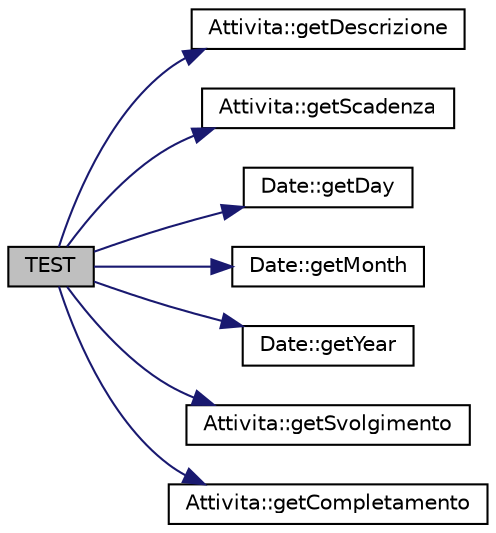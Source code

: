 digraph "TEST"
{
 // LATEX_PDF_SIZE
  edge [fontname="Helvetica",fontsize="10",labelfontname="Helvetica",labelfontsize="10"];
  node [fontname="Helvetica",fontsize="10",shape=record];
  rankdir="LR";
  Node2 [label="TEST",height=0.2,width=0.4,color="black", fillcolor="grey75", style="filled", fontcolor="black",tooltip=" "];
  Node2 -> Node3 [color="midnightblue",fontsize="10",style="solid",fontname="Helvetica"];
  Node3 [label="Attivita::getDescrizione",height=0.2,width=0.4,color="black", fillcolor="white", style="filled",URL="$class_attivita.html#aa51912a82f36d8beb03ef440bace68c8",tooltip="acquisizione descrizione dell'attivita'"];
  Node2 -> Node4 [color="midnightblue",fontsize="10",style="solid",fontname="Helvetica"];
  Node4 [label="Attivita::getScadenza",height=0.2,width=0.4,color="black", fillcolor="white", style="filled",URL="$class_attivita.html#a1622c90b07bf0d640e092cb99adb0eff",tooltip="acquisizione della data di scadenza dell'attivita'"];
  Node2 -> Node5 [color="midnightblue",fontsize="10",style="solid",fontname="Helvetica"];
  Node5 [label="Date::getDay",height=0.2,width=0.4,color="black", fillcolor="white", style="filled",URL="$class_date.html#a687c38470834100a545341fa3fd95982",tooltip=" "];
  Node2 -> Node6 [color="midnightblue",fontsize="10",style="solid",fontname="Helvetica"];
  Node6 [label="Date::getMonth",height=0.2,width=0.4,color="black", fillcolor="white", style="filled",URL="$class_date.html#a1007223f5bde9152cf31ab53417a7980",tooltip=" "];
  Node2 -> Node7 [color="midnightblue",fontsize="10",style="solid",fontname="Helvetica"];
  Node7 [label="Date::getYear",height=0.2,width=0.4,color="black", fillcolor="white", style="filled",URL="$class_date.html#acf6357dc69d916489d3065efce18736d",tooltip=" "];
  Node2 -> Node8 [color="midnightblue",fontsize="10",style="solid",fontname="Helvetica"];
  Node8 [label="Attivita::getSvolgimento",height=0.2,width=0.4,color="black", fillcolor="white", style="filled",URL="$class_attivita.html#ab79f2298d95b486bc227c6e478067067",tooltip="acquisizione della percentuale di svolgimento dell'attivita'"];
  Node2 -> Node9 [color="midnightblue",fontsize="10",style="solid",fontname="Helvetica"];
  Node9 [label="Attivita::getCompletamento",height=0.2,width=0.4,color="black", fillcolor="white", style="filled",URL="$class_attivita.html#afd7a6884a8498208e10fc709655b053d",tooltip="acquisizione della data di completamento dell'attivita'"];
}
